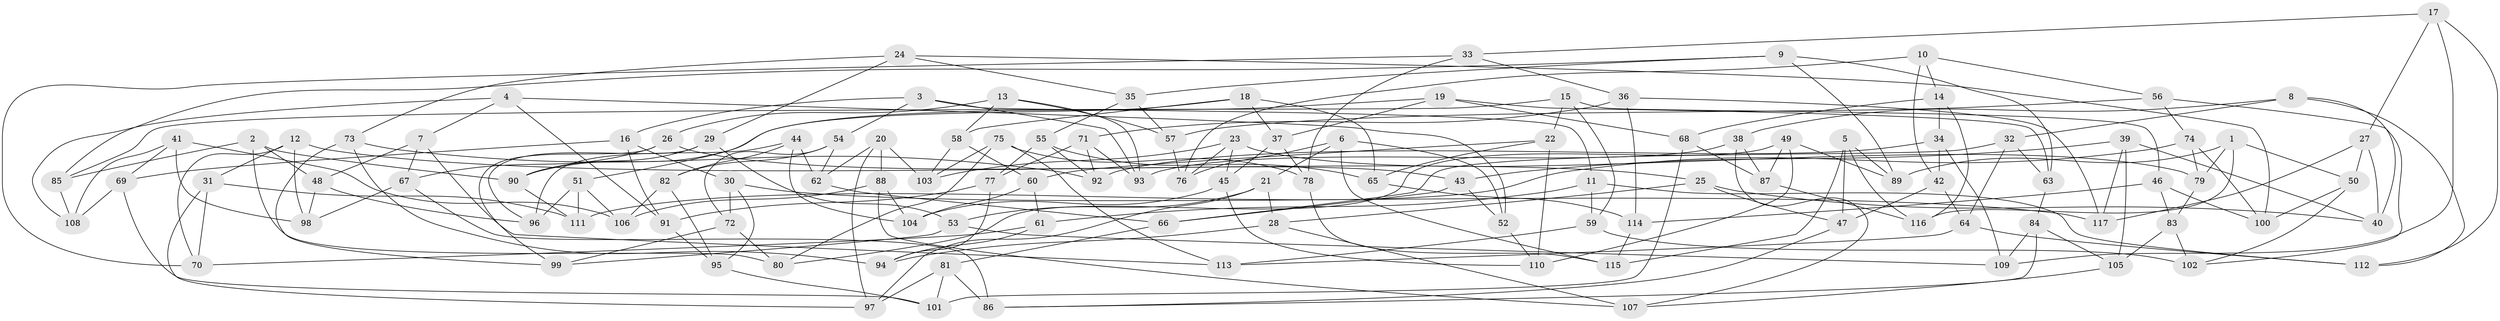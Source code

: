// Generated by graph-tools (version 1.1) at 2025/03/03/09/25 03:03:02]
// undirected, 117 vertices, 234 edges
graph export_dot {
graph [start="1"]
  node [color=gray90,style=filled];
  1;
  2;
  3;
  4;
  5;
  6;
  7;
  8;
  9;
  10;
  11;
  12;
  13;
  14;
  15;
  16;
  17;
  18;
  19;
  20;
  21;
  22;
  23;
  24;
  25;
  26;
  27;
  28;
  29;
  30;
  31;
  32;
  33;
  34;
  35;
  36;
  37;
  38;
  39;
  40;
  41;
  42;
  43;
  44;
  45;
  46;
  47;
  48;
  49;
  50;
  51;
  52;
  53;
  54;
  55;
  56;
  57;
  58;
  59;
  60;
  61;
  62;
  63;
  64;
  65;
  66;
  67;
  68;
  69;
  70;
  71;
  72;
  73;
  74;
  75;
  76;
  77;
  78;
  79;
  80;
  81;
  82;
  83;
  84;
  85;
  86;
  87;
  88;
  89;
  90;
  91;
  92;
  93;
  94;
  95;
  96;
  97;
  98;
  99;
  100;
  101;
  102;
  103;
  104;
  105;
  106;
  107;
  108;
  109;
  110;
  111;
  112;
  113;
  114;
  115;
  116;
  117;
  1 -- 79;
  1 -- 116;
  1 -- 89;
  1 -- 50;
  2 -- 90;
  2 -- 48;
  2 -- 85;
  2 -- 80;
  3 -- 93;
  3 -- 11;
  3 -- 16;
  3 -- 54;
  4 -- 91;
  4 -- 108;
  4 -- 52;
  4 -- 7;
  5 -- 89;
  5 -- 47;
  5 -- 115;
  5 -- 116;
  6 -- 115;
  6 -- 52;
  6 -- 76;
  6 -- 21;
  7 -- 67;
  7 -- 48;
  7 -- 113;
  8 -- 32;
  8 -- 40;
  8 -- 112;
  8 -- 38;
  9 -- 89;
  9 -- 35;
  9 -- 85;
  9 -- 63;
  10 -- 42;
  10 -- 56;
  10 -- 76;
  10 -- 14;
  11 -- 61;
  11 -- 59;
  11 -- 112;
  12 -- 70;
  12 -- 25;
  12 -- 31;
  12 -- 98;
  13 -- 57;
  13 -- 58;
  13 -- 26;
  13 -- 93;
  14 -- 116;
  14 -- 68;
  14 -- 34;
  15 -- 59;
  15 -- 85;
  15 -- 46;
  15 -- 22;
  16 -- 30;
  16 -- 91;
  16 -- 69;
  17 -- 33;
  17 -- 109;
  17 -- 112;
  17 -- 27;
  18 -- 58;
  18 -- 51;
  18 -- 65;
  18 -- 37;
  19 -- 90;
  19 -- 63;
  19 -- 37;
  19 -- 68;
  20 -- 103;
  20 -- 62;
  20 -- 97;
  20 -- 88;
  21 -- 97;
  21 -- 28;
  21 -- 53;
  22 -- 110;
  22 -- 60;
  22 -- 65;
  23 -- 76;
  23 -- 79;
  23 -- 103;
  23 -- 45;
  24 -- 100;
  24 -- 73;
  24 -- 35;
  24 -- 29;
  25 -- 40;
  25 -- 47;
  25 -- 28;
  26 -- 99;
  26 -- 43;
  26 -- 67;
  27 -- 50;
  27 -- 40;
  27 -- 117;
  28 -- 94;
  28 -- 107;
  29 -- 96;
  29 -- 90;
  29 -- 53;
  30 -- 117;
  30 -- 72;
  30 -- 95;
  31 -- 111;
  31 -- 97;
  31 -- 70;
  32 -- 63;
  32 -- 64;
  32 -- 66;
  33 -- 36;
  33 -- 78;
  33 -- 70;
  34 -- 42;
  34 -- 109;
  34 -- 92;
  35 -- 57;
  35 -- 55;
  36 -- 114;
  36 -- 71;
  36 -- 117;
  37 -- 78;
  37 -- 45;
  38 -- 107;
  38 -- 93;
  38 -- 87;
  39 -- 117;
  39 -- 105;
  39 -- 43;
  39 -- 40;
  41 -- 108;
  41 -- 69;
  41 -- 106;
  41 -- 98;
  42 -- 64;
  42 -- 47;
  43 -- 52;
  43 -- 66;
  44 -- 82;
  44 -- 62;
  44 -- 104;
  44 -- 96;
  45 -- 104;
  45 -- 110;
  46 -- 100;
  46 -- 114;
  46 -- 83;
  47 -- 86;
  48 -- 96;
  48 -- 98;
  49 -- 89;
  49 -- 87;
  49 -- 80;
  49 -- 110;
  50 -- 102;
  50 -- 100;
  51 -- 96;
  51 -- 106;
  51 -- 111;
  52 -- 110;
  53 -- 109;
  53 -- 99;
  54 -- 62;
  54 -- 72;
  54 -- 82;
  55 -- 65;
  55 -- 92;
  55 -- 77;
  56 -- 102;
  56 -- 74;
  56 -- 57;
  57 -- 76;
  58 -- 60;
  58 -- 103;
  59 -- 102;
  59 -- 113;
  60 -- 61;
  60 -- 104;
  61 -- 70;
  61 -- 94;
  62 -- 66;
  63 -- 84;
  64 -- 112;
  64 -- 113;
  65 -- 114;
  66 -- 81;
  67 -- 86;
  67 -- 98;
  68 -- 87;
  68 -- 101;
  69 -- 108;
  69 -- 101;
  71 -- 93;
  71 -- 92;
  71 -- 77;
  72 -- 99;
  72 -- 80;
  73 -- 99;
  73 -- 92;
  73 -- 94;
  74 -- 79;
  74 -- 111;
  74 -- 100;
  75 -- 78;
  75 -- 103;
  75 -- 113;
  75 -- 80;
  77 -- 94;
  77 -- 91;
  78 -- 115;
  79 -- 83;
  81 -- 86;
  81 -- 101;
  81 -- 97;
  82 -- 95;
  82 -- 106;
  83 -- 105;
  83 -- 102;
  84 -- 86;
  84 -- 109;
  84 -- 105;
  85 -- 108;
  87 -- 116;
  88 -- 106;
  88 -- 107;
  88 -- 104;
  90 -- 111;
  91 -- 95;
  95 -- 101;
  105 -- 107;
  114 -- 115;
}

